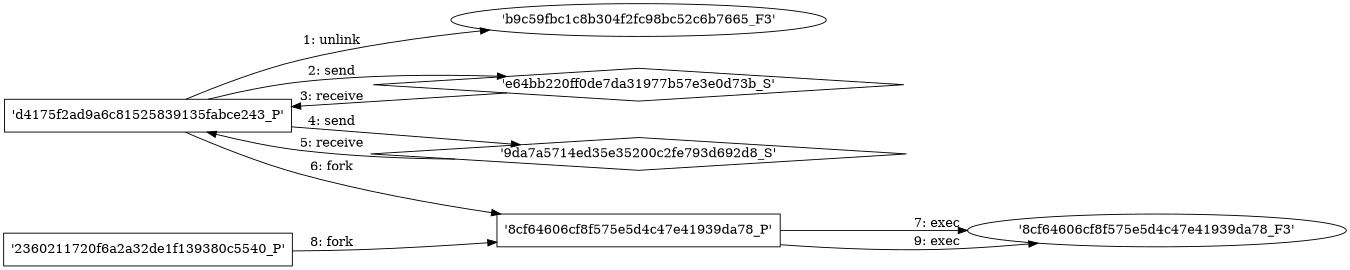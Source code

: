 digraph "D:\Learning\Paper\apt\基于CTI的攻击预警\Dataset\攻击图\ASGfromALLCTI\Overview of Petya, a rapid cyberattack.dot" {
rankdir="LR"
size="9"
fixedsize="false"
splines="true"
nodesep=0.3
ranksep=0
fontsize=10
overlap="scalexy"
engine= "neato"
	"'b9c59fbc1c8b304f2fc98bc52c6b7665_F3'" [node_type=file shape=ellipse]
	"'d4175f2ad9a6c81525839135fabce243_P'" [node_type=Process shape=box]
	"'d4175f2ad9a6c81525839135fabce243_P'" -> "'b9c59fbc1c8b304f2fc98bc52c6b7665_F3'" [label="1: unlink"]
	"'e64bb220ff0de7da31977b57e3e0d73b_S'" [node_type=Socket shape=diamond]
	"'d4175f2ad9a6c81525839135fabce243_P'" [node_type=Process shape=box]
	"'d4175f2ad9a6c81525839135fabce243_P'" -> "'e64bb220ff0de7da31977b57e3e0d73b_S'" [label="2: send"]
	"'e64bb220ff0de7da31977b57e3e0d73b_S'" -> "'d4175f2ad9a6c81525839135fabce243_P'" [label="3: receive"]
	"'9da7a5714ed35e35200c2fe793d692d8_S'" [node_type=Socket shape=diamond]
	"'d4175f2ad9a6c81525839135fabce243_P'" [node_type=Process shape=box]
	"'d4175f2ad9a6c81525839135fabce243_P'" -> "'9da7a5714ed35e35200c2fe793d692d8_S'" [label="4: send"]
	"'9da7a5714ed35e35200c2fe793d692d8_S'" -> "'d4175f2ad9a6c81525839135fabce243_P'" [label="5: receive"]
	"'d4175f2ad9a6c81525839135fabce243_P'" [node_type=Process shape=box]
	"'8cf64606cf8f575e5d4c47e41939da78_P'" [node_type=Process shape=box]
	"'d4175f2ad9a6c81525839135fabce243_P'" -> "'8cf64606cf8f575e5d4c47e41939da78_P'" [label="6: fork"]
	"'8cf64606cf8f575e5d4c47e41939da78_P'" [node_type=Process shape=box]
	"'8cf64606cf8f575e5d4c47e41939da78_F3'" [node_type=File shape=ellipse]
	"'8cf64606cf8f575e5d4c47e41939da78_P'" -> "'8cf64606cf8f575e5d4c47e41939da78_F3'" [label="7: exec"]
	"'2360211720f6a2a32de1f139380c5540_P'" [node_type=Process shape=box]
	"'8cf64606cf8f575e5d4c47e41939da78_P'" [node_type=Process shape=box]
	"'2360211720f6a2a32de1f139380c5540_P'" -> "'8cf64606cf8f575e5d4c47e41939da78_P'" [label="8: fork"]
	"'8cf64606cf8f575e5d4c47e41939da78_P'" [node_type=Process shape=box]
	"'8cf64606cf8f575e5d4c47e41939da78_F3'" [node_type=File shape=ellipse]
	"'8cf64606cf8f575e5d4c47e41939da78_P'" -> "'8cf64606cf8f575e5d4c47e41939da78_F3'" [label="9: exec"]
}
